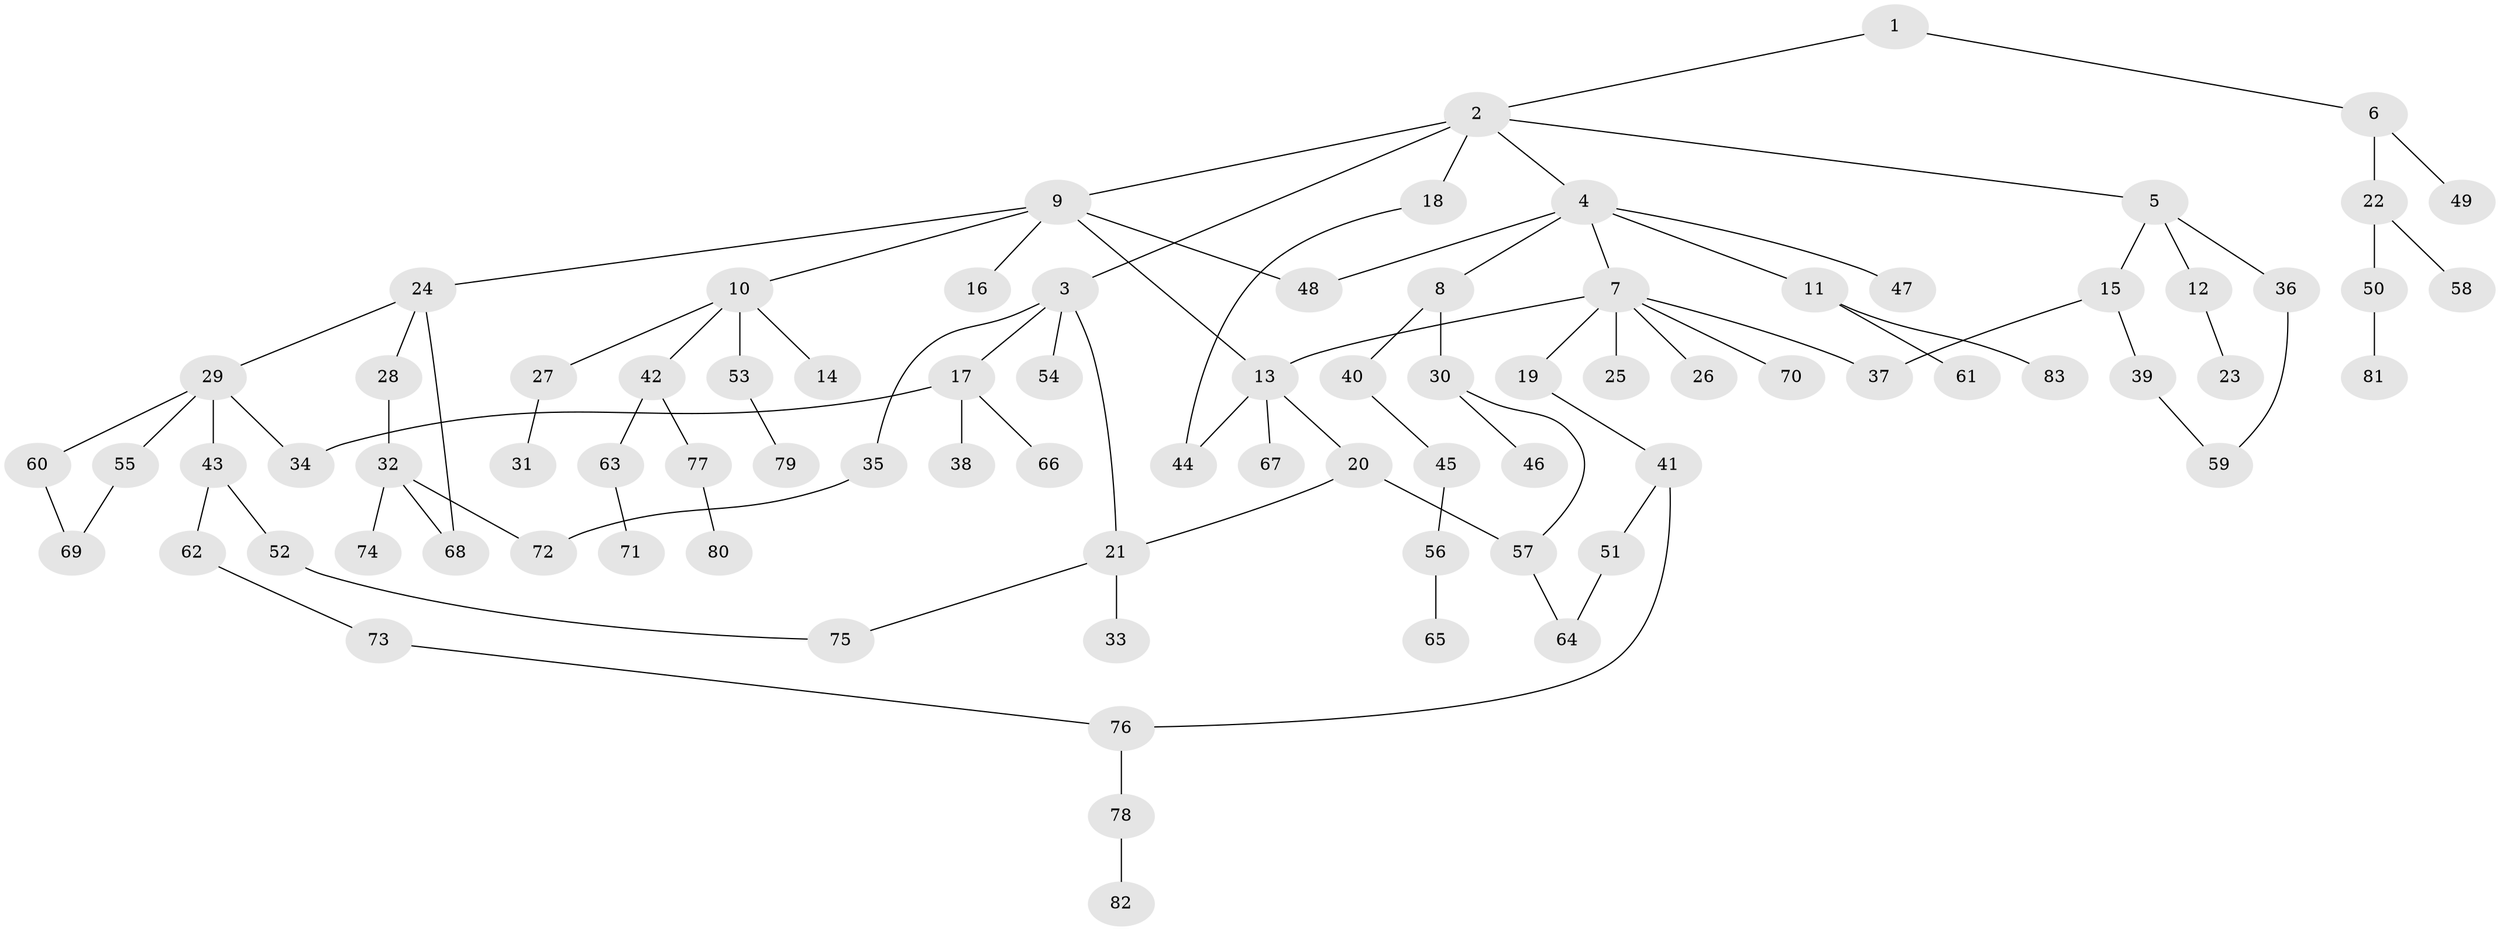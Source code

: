 // coarse degree distribution, {6: 0.030303030303030304, 5: 0.06060606060606061, 10: 0.030303030303030304, 4: 0.030303030303030304, 9: 0.030303030303030304, 2: 0.30303030303030304, 3: 0.12121212121212122, 1: 0.36363636363636365, 7: 0.030303030303030304}
// Generated by graph-tools (version 1.1) at 2025/17/03/04/25 18:17:06]
// undirected, 83 vertices, 96 edges
graph export_dot {
graph [start="1"]
  node [color=gray90,style=filled];
  1;
  2;
  3;
  4;
  5;
  6;
  7;
  8;
  9;
  10;
  11;
  12;
  13;
  14;
  15;
  16;
  17;
  18;
  19;
  20;
  21;
  22;
  23;
  24;
  25;
  26;
  27;
  28;
  29;
  30;
  31;
  32;
  33;
  34;
  35;
  36;
  37;
  38;
  39;
  40;
  41;
  42;
  43;
  44;
  45;
  46;
  47;
  48;
  49;
  50;
  51;
  52;
  53;
  54;
  55;
  56;
  57;
  58;
  59;
  60;
  61;
  62;
  63;
  64;
  65;
  66;
  67;
  68;
  69;
  70;
  71;
  72;
  73;
  74;
  75;
  76;
  77;
  78;
  79;
  80;
  81;
  82;
  83;
  1 -- 2;
  1 -- 6;
  2 -- 3;
  2 -- 4;
  2 -- 5;
  2 -- 9;
  2 -- 18;
  3 -- 17;
  3 -- 21;
  3 -- 35;
  3 -- 54;
  4 -- 7;
  4 -- 8;
  4 -- 11;
  4 -- 47;
  4 -- 48;
  5 -- 12;
  5 -- 15;
  5 -- 36;
  6 -- 22;
  6 -- 49;
  7 -- 13;
  7 -- 19;
  7 -- 25;
  7 -- 26;
  7 -- 37;
  7 -- 70;
  8 -- 30;
  8 -- 40;
  9 -- 10;
  9 -- 16;
  9 -- 24;
  9 -- 48;
  9 -- 13;
  10 -- 14;
  10 -- 27;
  10 -- 42;
  10 -- 53;
  11 -- 61;
  11 -- 83;
  12 -- 23;
  13 -- 20;
  13 -- 67;
  13 -- 44;
  15 -- 39;
  15 -- 37;
  17 -- 34;
  17 -- 38;
  17 -- 66;
  18 -- 44;
  19 -- 41;
  20 -- 57;
  20 -- 21;
  21 -- 33;
  21 -- 75;
  22 -- 50;
  22 -- 58;
  24 -- 28;
  24 -- 29;
  24 -- 68;
  27 -- 31;
  28 -- 32;
  29 -- 43;
  29 -- 55;
  29 -- 60;
  29 -- 34;
  30 -- 46;
  30 -- 57;
  32 -- 68;
  32 -- 74;
  32 -- 72;
  35 -- 72;
  36 -- 59;
  39 -- 59;
  40 -- 45;
  41 -- 51;
  41 -- 76;
  42 -- 63;
  42 -- 77;
  43 -- 52;
  43 -- 62;
  45 -- 56;
  50 -- 81;
  51 -- 64;
  52 -- 75;
  53 -- 79;
  55 -- 69;
  56 -- 65;
  57 -- 64;
  60 -- 69;
  62 -- 73;
  63 -- 71;
  73 -- 76;
  76 -- 78;
  77 -- 80;
  78 -- 82;
}
